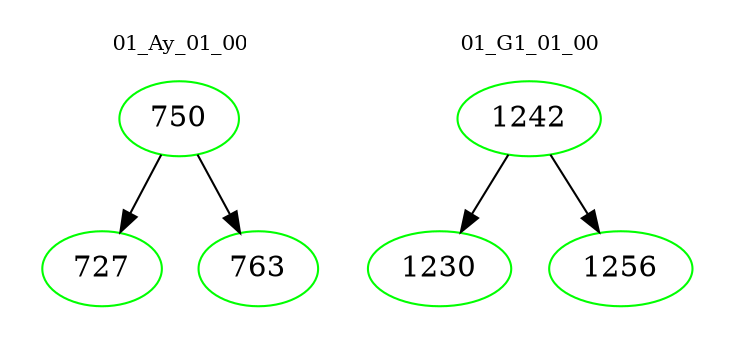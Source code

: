 digraph{
subgraph cluster_0 {
color = white
label = "01_Ay_01_00";
fontsize=10;
T0_750 [label="750", color="green"]
T0_750 -> T0_727 [color="black"]
T0_727 [label="727", color="green"]
T0_750 -> T0_763 [color="black"]
T0_763 [label="763", color="green"]
}
subgraph cluster_1 {
color = white
label = "01_G1_01_00";
fontsize=10;
T1_1242 [label="1242", color="green"]
T1_1242 -> T1_1230 [color="black"]
T1_1230 [label="1230", color="green"]
T1_1242 -> T1_1256 [color="black"]
T1_1256 [label="1256", color="green"]
}
}
